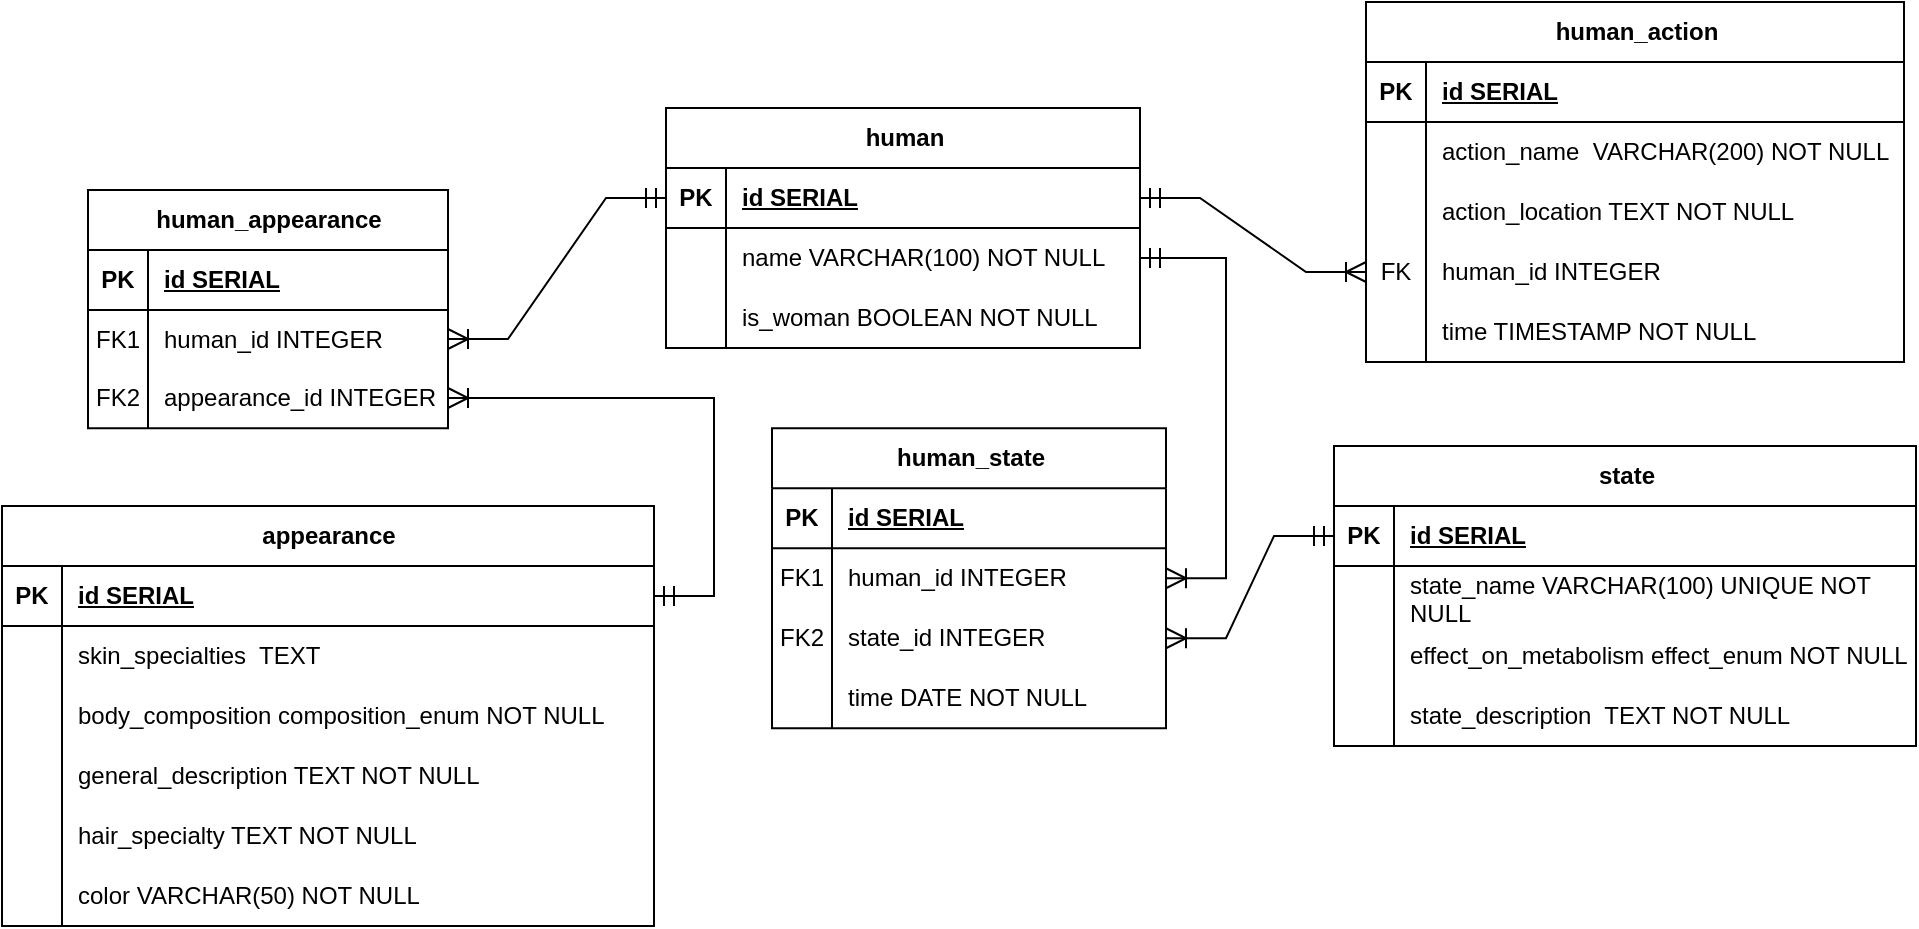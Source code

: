 <mxfile version="24.3.0" type="device" pages="2">
  <diagram name="Страница — 1" id="eixM2uR3k9IXzNf28HV8">
    <mxGraphModel dx="1871" dy="301" grid="0" gridSize="10" guides="1" tooltips="1" connect="1" arrows="1" fold="1" page="0" pageScale="1" pageWidth="827" pageHeight="1169" math="0" shadow="0">
      <root>
        <mxCell id="0" />
        <mxCell id="1" parent="0" />
        <mxCell id="yar2LCx-EGG8Gln6HPdT-14" value="human_action" style="shape=table;startSize=30;container=1;collapsible=1;childLayout=tableLayout;fixedRows=1;rowLines=0;fontStyle=1;align=center;resizeLast=1;html=1;" parent="1" vertex="1">
          <mxGeometry x="546" y="407" width="269" height="180" as="geometry" />
        </mxCell>
        <mxCell id="yar2LCx-EGG8Gln6HPdT-15" value="" style="shape=tableRow;horizontal=0;startSize=0;swimlaneHead=0;swimlaneBody=0;fillColor=none;collapsible=0;dropTarget=0;points=[[0,0.5],[1,0.5]];portConstraint=eastwest;top=0;left=0;right=0;bottom=1;" parent="yar2LCx-EGG8Gln6HPdT-14" vertex="1">
          <mxGeometry y="30" width="269" height="30" as="geometry" />
        </mxCell>
        <mxCell id="yar2LCx-EGG8Gln6HPdT-16" value="PK" style="shape=partialRectangle;connectable=0;fillColor=none;top=0;left=0;bottom=0;right=0;fontStyle=1;overflow=hidden;whiteSpace=wrap;html=1;" parent="yar2LCx-EGG8Gln6HPdT-15" vertex="1">
          <mxGeometry width="30" height="30" as="geometry">
            <mxRectangle width="30" height="30" as="alternateBounds" />
          </mxGeometry>
        </mxCell>
        <mxCell id="yar2LCx-EGG8Gln6HPdT-17" value="id SERIAL" style="shape=partialRectangle;connectable=0;fillColor=none;top=0;left=0;bottom=0;right=0;align=left;spacingLeft=6;fontStyle=5;overflow=hidden;whiteSpace=wrap;html=1;" parent="yar2LCx-EGG8Gln6HPdT-15" vertex="1">
          <mxGeometry x="30" width="239" height="30" as="geometry">
            <mxRectangle width="239" height="30" as="alternateBounds" />
          </mxGeometry>
        </mxCell>
        <mxCell id="yar2LCx-EGG8Gln6HPdT-18" value="" style="shape=tableRow;horizontal=0;startSize=0;swimlaneHead=0;swimlaneBody=0;fillColor=none;collapsible=0;dropTarget=0;points=[[0,0.5],[1,0.5]];portConstraint=eastwest;top=0;left=0;right=0;bottom=0;" parent="yar2LCx-EGG8Gln6HPdT-14" vertex="1">
          <mxGeometry y="60" width="269" height="30" as="geometry" />
        </mxCell>
        <mxCell id="yar2LCx-EGG8Gln6HPdT-19" value="" style="shape=partialRectangle;connectable=0;fillColor=none;top=0;left=0;bottom=0;right=0;editable=1;overflow=hidden;whiteSpace=wrap;html=1;" parent="yar2LCx-EGG8Gln6HPdT-18" vertex="1">
          <mxGeometry width="30" height="30" as="geometry">
            <mxRectangle width="30" height="30" as="alternateBounds" />
          </mxGeometry>
        </mxCell>
        <mxCell id="yar2LCx-EGG8Gln6HPdT-20" value="action_name&amp;nbsp; VARCHAR(200) NOT NULL" style="shape=partialRectangle;connectable=0;fillColor=none;top=0;left=0;bottom=0;right=0;align=left;spacingLeft=6;overflow=hidden;whiteSpace=wrap;html=1;" parent="yar2LCx-EGG8Gln6HPdT-18" vertex="1">
          <mxGeometry x="30" width="239" height="30" as="geometry">
            <mxRectangle width="239" height="30" as="alternateBounds" />
          </mxGeometry>
        </mxCell>
        <mxCell id="h_v57Jo1VbHZlBjQlcOB-1" style="shape=tableRow;horizontal=0;startSize=0;swimlaneHead=0;swimlaneBody=0;fillColor=none;collapsible=0;dropTarget=0;points=[[0,0.5],[1,0.5]];portConstraint=eastwest;top=0;left=0;right=0;bottom=0;" vertex="1" parent="yar2LCx-EGG8Gln6HPdT-14">
          <mxGeometry y="90" width="269" height="30" as="geometry" />
        </mxCell>
        <mxCell id="h_v57Jo1VbHZlBjQlcOB-2" style="shape=partialRectangle;connectable=0;fillColor=none;top=0;left=0;bottom=0;right=0;editable=1;overflow=hidden;whiteSpace=wrap;html=1;" vertex="1" parent="h_v57Jo1VbHZlBjQlcOB-1">
          <mxGeometry width="30" height="30" as="geometry">
            <mxRectangle width="30" height="30" as="alternateBounds" />
          </mxGeometry>
        </mxCell>
        <mxCell id="h_v57Jo1VbHZlBjQlcOB-3" value="action_location TEXT NOT NULL" style="shape=partialRectangle;connectable=0;fillColor=none;top=0;left=0;bottom=0;right=0;align=left;spacingLeft=6;overflow=hidden;whiteSpace=wrap;html=1;" vertex="1" parent="h_v57Jo1VbHZlBjQlcOB-1">
          <mxGeometry x="30" width="239" height="30" as="geometry">
            <mxRectangle width="239" height="30" as="alternateBounds" />
          </mxGeometry>
        </mxCell>
        <mxCell id="yar2LCx-EGG8Gln6HPdT-21" value="" style="shape=tableRow;horizontal=0;startSize=0;swimlaneHead=0;swimlaneBody=0;fillColor=none;collapsible=0;dropTarget=0;points=[[0,0.5],[1,0.5]];portConstraint=eastwest;top=0;left=0;right=0;bottom=0;" parent="yar2LCx-EGG8Gln6HPdT-14" vertex="1">
          <mxGeometry y="120" width="269" height="30" as="geometry" />
        </mxCell>
        <mxCell id="yar2LCx-EGG8Gln6HPdT-22" value="FK" style="shape=partialRectangle;connectable=0;fillColor=none;top=0;left=0;bottom=0;right=0;editable=1;overflow=hidden;whiteSpace=wrap;html=1;" parent="yar2LCx-EGG8Gln6HPdT-21" vertex="1">
          <mxGeometry width="30" height="30" as="geometry">
            <mxRectangle width="30" height="30" as="alternateBounds" />
          </mxGeometry>
        </mxCell>
        <mxCell id="yar2LCx-EGG8Gln6HPdT-23" value="human_id INTEGER" style="shape=partialRectangle;connectable=0;fillColor=none;top=0;left=0;bottom=0;right=0;align=left;spacingLeft=6;overflow=hidden;whiteSpace=wrap;html=1;" parent="yar2LCx-EGG8Gln6HPdT-21" vertex="1">
          <mxGeometry x="30" width="239" height="30" as="geometry">
            <mxRectangle width="239" height="30" as="alternateBounds" />
          </mxGeometry>
        </mxCell>
        <mxCell id="yar2LCx-EGG8Gln6HPdT-118" style="shape=tableRow;horizontal=0;startSize=0;swimlaneHead=0;swimlaneBody=0;fillColor=none;collapsible=0;dropTarget=0;points=[[0,0.5],[1,0.5]];portConstraint=eastwest;top=0;left=0;right=0;bottom=0;" parent="yar2LCx-EGG8Gln6HPdT-14" vertex="1">
          <mxGeometry y="150" width="269" height="30" as="geometry" />
        </mxCell>
        <mxCell id="yar2LCx-EGG8Gln6HPdT-119" style="shape=partialRectangle;connectable=0;fillColor=none;top=0;left=0;bottom=0;right=0;editable=1;overflow=hidden;whiteSpace=wrap;html=1;" parent="yar2LCx-EGG8Gln6HPdT-118" vertex="1">
          <mxGeometry width="30" height="30" as="geometry">
            <mxRectangle width="30" height="30" as="alternateBounds" />
          </mxGeometry>
        </mxCell>
        <mxCell id="yar2LCx-EGG8Gln6HPdT-120" value="time TIMESTAMP NOT NULL" style="shape=partialRectangle;connectable=0;fillColor=none;top=0;left=0;bottom=0;right=0;align=left;spacingLeft=6;overflow=hidden;whiteSpace=wrap;html=1;" parent="yar2LCx-EGG8Gln6HPdT-118" vertex="1">
          <mxGeometry x="30" width="239" height="30" as="geometry">
            <mxRectangle width="239" height="30" as="alternateBounds" />
          </mxGeometry>
        </mxCell>
        <mxCell id="yar2LCx-EGG8Gln6HPdT-27" value="human" style="shape=table;startSize=30;container=1;collapsible=1;childLayout=tableLayout;fixedRows=1;rowLines=0;fontStyle=1;align=center;resizeLast=1;html=1;" parent="1" vertex="1">
          <mxGeometry x="196" y="460" width="237" height="120" as="geometry" />
        </mxCell>
        <mxCell id="yar2LCx-EGG8Gln6HPdT-28" value="" style="shape=tableRow;horizontal=0;startSize=0;swimlaneHead=0;swimlaneBody=0;fillColor=none;collapsible=0;dropTarget=0;points=[[0,0.5],[1,0.5]];portConstraint=eastwest;top=0;left=0;right=0;bottom=1;" parent="yar2LCx-EGG8Gln6HPdT-27" vertex="1">
          <mxGeometry y="30" width="237" height="30" as="geometry" />
        </mxCell>
        <mxCell id="yar2LCx-EGG8Gln6HPdT-29" value="PK" style="shape=partialRectangle;connectable=0;fillColor=none;top=0;left=0;bottom=0;right=0;fontStyle=1;overflow=hidden;whiteSpace=wrap;html=1;" parent="yar2LCx-EGG8Gln6HPdT-28" vertex="1">
          <mxGeometry width="30" height="30" as="geometry">
            <mxRectangle width="30" height="30" as="alternateBounds" />
          </mxGeometry>
        </mxCell>
        <mxCell id="yar2LCx-EGG8Gln6HPdT-30" value="id SERIAL" style="shape=partialRectangle;connectable=0;fillColor=none;top=0;left=0;bottom=0;right=0;align=left;spacingLeft=6;fontStyle=5;overflow=hidden;whiteSpace=wrap;html=1;" parent="yar2LCx-EGG8Gln6HPdT-28" vertex="1">
          <mxGeometry x="30" width="207" height="30" as="geometry">
            <mxRectangle width="207" height="30" as="alternateBounds" />
          </mxGeometry>
        </mxCell>
        <mxCell id="yar2LCx-EGG8Gln6HPdT-31" value="" style="shape=tableRow;horizontal=0;startSize=0;swimlaneHead=0;swimlaneBody=0;fillColor=none;collapsible=0;dropTarget=0;points=[[0,0.5],[1,0.5]];portConstraint=eastwest;top=0;left=0;right=0;bottom=0;" parent="yar2LCx-EGG8Gln6HPdT-27" vertex="1">
          <mxGeometry y="60" width="237" height="30" as="geometry" />
        </mxCell>
        <mxCell id="yar2LCx-EGG8Gln6HPdT-32" value="" style="shape=partialRectangle;connectable=0;fillColor=none;top=0;left=0;bottom=0;right=0;editable=1;overflow=hidden;whiteSpace=wrap;html=1;" parent="yar2LCx-EGG8Gln6HPdT-31" vertex="1">
          <mxGeometry width="30" height="30" as="geometry">
            <mxRectangle width="30" height="30" as="alternateBounds" />
          </mxGeometry>
        </mxCell>
        <mxCell id="yar2LCx-EGG8Gln6HPdT-33" value="name VARCHAR(100) NOT NULL" style="shape=partialRectangle;connectable=0;fillColor=none;top=0;left=0;bottom=0;right=0;align=left;spacingLeft=6;overflow=hidden;whiteSpace=wrap;html=1;" parent="yar2LCx-EGG8Gln6HPdT-31" vertex="1">
          <mxGeometry x="30" width="207" height="30" as="geometry">
            <mxRectangle width="207" height="30" as="alternateBounds" />
          </mxGeometry>
        </mxCell>
        <mxCell id="yar2LCx-EGG8Gln6HPdT-34" value="" style="shape=tableRow;horizontal=0;startSize=0;swimlaneHead=0;swimlaneBody=0;fillColor=none;collapsible=0;dropTarget=0;points=[[0,0.5],[1,0.5]];portConstraint=eastwest;top=0;left=0;right=0;bottom=0;" parent="yar2LCx-EGG8Gln6HPdT-27" vertex="1">
          <mxGeometry y="90" width="237" height="30" as="geometry" />
        </mxCell>
        <mxCell id="yar2LCx-EGG8Gln6HPdT-35" value="" style="shape=partialRectangle;connectable=0;fillColor=none;top=0;left=0;bottom=0;right=0;editable=1;overflow=hidden;whiteSpace=wrap;html=1;" parent="yar2LCx-EGG8Gln6HPdT-34" vertex="1">
          <mxGeometry width="30" height="30" as="geometry">
            <mxRectangle width="30" height="30" as="alternateBounds" />
          </mxGeometry>
        </mxCell>
        <mxCell id="yar2LCx-EGG8Gln6HPdT-36" value="is_woman BOOLEAN NOT NULL" style="shape=partialRectangle;connectable=0;fillColor=none;top=0;left=0;bottom=0;right=0;align=left;spacingLeft=6;overflow=hidden;whiteSpace=wrap;html=1;" parent="yar2LCx-EGG8Gln6HPdT-34" vertex="1">
          <mxGeometry x="30" width="207" height="30" as="geometry">
            <mxRectangle width="207" height="30" as="alternateBounds" />
          </mxGeometry>
        </mxCell>
        <mxCell id="yar2LCx-EGG8Gln6HPdT-40" value="human_appearance" style="shape=table;startSize=30;container=1;collapsible=1;childLayout=tableLayout;fixedRows=1;rowLines=0;fontStyle=1;align=center;resizeLast=1;html=1;" parent="1" vertex="1">
          <mxGeometry x="-93" y="501" width="180" height="119.124" as="geometry" />
        </mxCell>
        <mxCell id="yar2LCx-EGG8Gln6HPdT-41" value="" style="shape=tableRow;horizontal=0;startSize=0;swimlaneHead=0;swimlaneBody=0;fillColor=none;collapsible=0;dropTarget=0;points=[[0,0.5],[1,0.5]];portConstraint=eastwest;top=0;left=0;right=0;bottom=1;" parent="yar2LCx-EGG8Gln6HPdT-40" vertex="1">
          <mxGeometry y="30" width="180" height="30" as="geometry" />
        </mxCell>
        <mxCell id="yar2LCx-EGG8Gln6HPdT-42" value="PK" style="shape=partialRectangle;connectable=0;fillColor=none;top=0;left=0;bottom=0;right=0;fontStyle=1;overflow=hidden;whiteSpace=wrap;html=1;" parent="yar2LCx-EGG8Gln6HPdT-41" vertex="1">
          <mxGeometry width="30" height="30" as="geometry">
            <mxRectangle width="30" height="30" as="alternateBounds" />
          </mxGeometry>
        </mxCell>
        <mxCell id="yar2LCx-EGG8Gln6HPdT-43" value="id SERIAL" style="shape=partialRectangle;connectable=0;fillColor=none;top=0;left=0;bottom=0;right=0;align=left;spacingLeft=6;fontStyle=5;overflow=hidden;whiteSpace=wrap;html=1;" parent="yar2LCx-EGG8Gln6HPdT-41" vertex="1">
          <mxGeometry x="30" width="150" height="30" as="geometry">
            <mxRectangle width="150" height="30" as="alternateBounds" />
          </mxGeometry>
        </mxCell>
        <mxCell id="yar2LCx-EGG8Gln6HPdT-44" value="" style="shape=tableRow;horizontal=0;startSize=0;swimlaneHead=0;swimlaneBody=0;fillColor=none;collapsible=0;dropTarget=0;points=[[0,0.5],[1,0.5]];portConstraint=eastwest;top=0;left=0;right=0;bottom=0;" parent="yar2LCx-EGG8Gln6HPdT-40" vertex="1">
          <mxGeometry y="60" width="180" height="29" as="geometry" />
        </mxCell>
        <mxCell id="yar2LCx-EGG8Gln6HPdT-45" value="FK1" style="shape=partialRectangle;connectable=0;fillColor=none;top=0;left=0;bottom=0;right=0;editable=1;overflow=hidden;whiteSpace=wrap;html=1;" parent="yar2LCx-EGG8Gln6HPdT-44" vertex="1">
          <mxGeometry width="30" height="29" as="geometry">
            <mxRectangle width="30" height="29" as="alternateBounds" />
          </mxGeometry>
        </mxCell>
        <mxCell id="yar2LCx-EGG8Gln6HPdT-46" value="human_id INTEGER" style="shape=partialRectangle;connectable=0;fillColor=none;top=0;left=0;bottom=0;right=0;align=left;spacingLeft=6;overflow=hidden;whiteSpace=wrap;html=1;" parent="yar2LCx-EGG8Gln6HPdT-44" vertex="1">
          <mxGeometry x="30" width="150" height="29" as="geometry">
            <mxRectangle width="150" height="29" as="alternateBounds" />
          </mxGeometry>
        </mxCell>
        <mxCell id="yar2LCx-EGG8Gln6HPdT-47" value="" style="shape=tableRow;horizontal=0;startSize=0;swimlaneHead=0;swimlaneBody=0;fillColor=none;collapsible=0;dropTarget=0;points=[[0,0.5],[1,0.5]];portConstraint=eastwest;top=0;left=0;right=0;bottom=0;" parent="yar2LCx-EGG8Gln6HPdT-40" vertex="1">
          <mxGeometry y="89" width="180" height="30" as="geometry" />
        </mxCell>
        <mxCell id="yar2LCx-EGG8Gln6HPdT-48" value="FK2" style="shape=partialRectangle;connectable=0;fillColor=none;top=0;left=0;bottom=0;right=0;editable=1;overflow=hidden;whiteSpace=wrap;html=1;" parent="yar2LCx-EGG8Gln6HPdT-47" vertex="1">
          <mxGeometry width="30" height="30" as="geometry">
            <mxRectangle width="30" height="30" as="alternateBounds" />
          </mxGeometry>
        </mxCell>
        <mxCell id="yar2LCx-EGG8Gln6HPdT-49" value="appearance_id INTEGER" style="shape=partialRectangle;connectable=0;fillColor=none;top=0;left=0;bottom=0;right=0;align=left;spacingLeft=6;overflow=hidden;whiteSpace=wrap;html=1;" parent="yar2LCx-EGG8Gln6HPdT-47" vertex="1">
          <mxGeometry x="30" width="150" height="30" as="geometry">
            <mxRectangle width="150" height="30" as="alternateBounds" />
          </mxGeometry>
        </mxCell>
        <mxCell id="yar2LCx-EGG8Gln6HPdT-53" value="appearance" style="shape=table;startSize=30;container=1;collapsible=1;childLayout=tableLayout;fixedRows=1;rowLines=0;fontStyle=1;align=center;resizeLast=1;html=1;" parent="1" vertex="1">
          <mxGeometry x="-136" y="659" width="326" height="210" as="geometry" />
        </mxCell>
        <mxCell id="yar2LCx-EGG8Gln6HPdT-54" value="" style="shape=tableRow;horizontal=0;startSize=0;swimlaneHead=0;swimlaneBody=0;fillColor=none;collapsible=0;dropTarget=0;points=[[0,0.5],[1,0.5]];portConstraint=eastwest;top=0;left=0;right=0;bottom=1;" parent="yar2LCx-EGG8Gln6HPdT-53" vertex="1">
          <mxGeometry y="30" width="326" height="30" as="geometry" />
        </mxCell>
        <mxCell id="yar2LCx-EGG8Gln6HPdT-55" value="PK" style="shape=partialRectangle;connectable=0;fillColor=none;top=0;left=0;bottom=0;right=0;fontStyle=1;overflow=hidden;whiteSpace=wrap;html=1;" parent="yar2LCx-EGG8Gln6HPdT-54" vertex="1">
          <mxGeometry width="30" height="30" as="geometry">
            <mxRectangle width="30" height="30" as="alternateBounds" />
          </mxGeometry>
        </mxCell>
        <mxCell id="yar2LCx-EGG8Gln6HPdT-56" value="id SERIAL" style="shape=partialRectangle;connectable=0;fillColor=none;top=0;left=0;bottom=0;right=0;align=left;spacingLeft=6;fontStyle=5;overflow=hidden;whiteSpace=wrap;html=1;" parent="yar2LCx-EGG8Gln6HPdT-54" vertex="1">
          <mxGeometry x="30" width="296" height="30" as="geometry">
            <mxRectangle width="296" height="30" as="alternateBounds" />
          </mxGeometry>
        </mxCell>
        <mxCell id="yar2LCx-EGG8Gln6HPdT-60" value="" style="shape=tableRow;horizontal=0;startSize=0;swimlaneHead=0;swimlaneBody=0;fillColor=none;collapsible=0;dropTarget=0;points=[[0,0.5],[1,0.5]];portConstraint=eastwest;top=0;left=0;right=0;bottom=0;" parent="yar2LCx-EGG8Gln6HPdT-53" vertex="1">
          <mxGeometry y="60" width="326" height="30" as="geometry" />
        </mxCell>
        <mxCell id="yar2LCx-EGG8Gln6HPdT-61" value="" style="shape=partialRectangle;connectable=0;fillColor=none;top=0;left=0;bottom=0;right=0;editable=1;overflow=hidden;whiteSpace=wrap;html=1;" parent="yar2LCx-EGG8Gln6HPdT-60" vertex="1">
          <mxGeometry width="30" height="30" as="geometry">
            <mxRectangle width="30" height="30" as="alternateBounds" />
          </mxGeometry>
        </mxCell>
        <mxCell id="yar2LCx-EGG8Gln6HPdT-62" value="skin_specialties&amp;nbsp; TEXT" style="shape=partialRectangle;connectable=0;fillColor=none;top=0;left=0;bottom=0;right=0;align=left;spacingLeft=6;overflow=hidden;whiteSpace=wrap;html=1;" parent="yar2LCx-EGG8Gln6HPdT-60" vertex="1">
          <mxGeometry x="30" width="296" height="30" as="geometry">
            <mxRectangle width="296" height="30" as="alternateBounds" />
          </mxGeometry>
        </mxCell>
        <mxCell id="yar2LCx-EGG8Gln6HPdT-63" value="" style="shape=tableRow;horizontal=0;startSize=0;swimlaneHead=0;swimlaneBody=0;fillColor=none;collapsible=0;dropTarget=0;points=[[0,0.5],[1,0.5]];portConstraint=eastwest;top=0;left=0;right=0;bottom=0;" parent="yar2LCx-EGG8Gln6HPdT-53" vertex="1">
          <mxGeometry y="90" width="326" height="30" as="geometry" />
        </mxCell>
        <mxCell id="yar2LCx-EGG8Gln6HPdT-64" value="" style="shape=partialRectangle;connectable=0;fillColor=none;top=0;left=0;bottom=0;right=0;editable=1;overflow=hidden;whiteSpace=wrap;html=1;" parent="yar2LCx-EGG8Gln6HPdT-63" vertex="1">
          <mxGeometry width="30" height="30" as="geometry">
            <mxRectangle width="30" height="30" as="alternateBounds" />
          </mxGeometry>
        </mxCell>
        <mxCell id="yar2LCx-EGG8Gln6HPdT-65" value="body_composition composition_enum NOT NULL" style="shape=partialRectangle;connectable=0;fillColor=none;top=0;left=0;bottom=0;right=0;align=left;spacingLeft=6;overflow=hidden;whiteSpace=wrap;html=1;" parent="yar2LCx-EGG8Gln6HPdT-63" vertex="1">
          <mxGeometry x="30" width="296" height="30" as="geometry">
            <mxRectangle width="296" height="30" as="alternateBounds" />
          </mxGeometry>
        </mxCell>
        <mxCell id="yar2LCx-EGG8Gln6HPdT-115" style="shape=tableRow;horizontal=0;startSize=0;swimlaneHead=0;swimlaneBody=0;fillColor=none;collapsible=0;dropTarget=0;points=[[0,0.5],[1,0.5]];portConstraint=eastwest;top=0;left=0;right=0;bottom=0;" parent="yar2LCx-EGG8Gln6HPdT-53" vertex="1">
          <mxGeometry y="120" width="326" height="30" as="geometry" />
        </mxCell>
        <mxCell id="yar2LCx-EGG8Gln6HPdT-116" style="shape=partialRectangle;connectable=0;fillColor=none;top=0;left=0;bottom=0;right=0;editable=1;overflow=hidden;whiteSpace=wrap;html=1;" parent="yar2LCx-EGG8Gln6HPdT-115" vertex="1">
          <mxGeometry width="30" height="30" as="geometry">
            <mxRectangle width="30" height="30" as="alternateBounds" />
          </mxGeometry>
        </mxCell>
        <mxCell id="yar2LCx-EGG8Gln6HPdT-117" value="general_description TEXT NOT NULL" style="shape=partialRectangle;connectable=0;fillColor=none;top=0;left=0;bottom=0;right=0;align=left;spacingLeft=6;overflow=hidden;whiteSpace=wrap;html=1;" parent="yar2LCx-EGG8Gln6HPdT-115" vertex="1">
          <mxGeometry x="30" width="296" height="30" as="geometry">
            <mxRectangle width="296" height="30" as="alternateBounds" />
          </mxGeometry>
        </mxCell>
        <mxCell id="75h8o43GiTf3PIeF-2Zp-1" style="shape=tableRow;horizontal=0;startSize=0;swimlaneHead=0;swimlaneBody=0;fillColor=none;collapsible=0;dropTarget=0;points=[[0,0.5],[1,0.5]];portConstraint=eastwest;top=0;left=0;right=0;bottom=0;" parent="yar2LCx-EGG8Gln6HPdT-53" vertex="1">
          <mxGeometry y="150" width="326" height="30" as="geometry" />
        </mxCell>
        <mxCell id="75h8o43GiTf3PIeF-2Zp-2" style="shape=partialRectangle;connectable=0;fillColor=none;top=0;left=0;bottom=0;right=0;editable=1;overflow=hidden;whiteSpace=wrap;html=1;" parent="75h8o43GiTf3PIeF-2Zp-1" vertex="1">
          <mxGeometry width="30" height="30" as="geometry">
            <mxRectangle width="30" height="30" as="alternateBounds" />
          </mxGeometry>
        </mxCell>
        <mxCell id="75h8o43GiTf3PIeF-2Zp-3" value="hair_specialty TEXT NOT NULL" style="shape=partialRectangle;connectable=0;fillColor=none;top=0;left=0;bottom=0;right=0;align=left;spacingLeft=6;overflow=hidden;whiteSpace=wrap;html=1;" parent="75h8o43GiTf3PIeF-2Zp-1" vertex="1">
          <mxGeometry x="30" width="296" height="30" as="geometry">
            <mxRectangle width="296" height="30" as="alternateBounds" />
          </mxGeometry>
        </mxCell>
        <mxCell id="75h8o43GiTf3PIeF-2Zp-4" style="shape=tableRow;horizontal=0;startSize=0;swimlaneHead=0;swimlaneBody=0;fillColor=none;collapsible=0;dropTarget=0;points=[[0,0.5],[1,0.5]];portConstraint=eastwest;top=0;left=0;right=0;bottom=0;" parent="yar2LCx-EGG8Gln6HPdT-53" vertex="1">
          <mxGeometry y="180" width="326" height="30" as="geometry" />
        </mxCell>
        <mxCell id="75h8o43GiTf3PIeF-2Zp-5" style="shape=partialRectangle;connectable=0;fillColor=none;top=0;left=0;bottom=0;right=0;editable=1;overflow=hidden;whiteSpace=wrap;html=1;" parent="75h8o43GiTf3PIeF-2Zp-4" vertex="1">
          <mxGeometry width="30" height="30" as="geometry">
            <mxRectangle width="30" height="30" as="alternateBounds" />
          </mxGeometry>
        </mxCell>
        <mxCell id="75h8o43GiTf3PIeF-2Zp-6" value="color VARCHAR(50) NOT NULL" style="shape=partialRectangle;connectable=0;fillColor=none;top=0;left=0;bottom=0;right=0;align=left;spacingLeft=6;overflow=hidden;whiteSpace=wrap;html=1;" parent="75h8o43GiTf3PIeF-2Zp-4" vertex="1">
          <mxGeometry x="30" width="296" height="30" as="geometry">
            <mxRectangle width="296" height="30" as="alternateBounds" />
          </mxGeometry>
        </mxCell>
        <mxCell id="yar2LCx-EGG8Gln6HPdT-79" value="state" style="shape=table;startSize=30;container=1;collapsible=1;childLayout=tableLayout;fixedRows=1;rowLines=0;fontStyle=1;align=center;resizeLast=1;html=1;" parent="1" vertex="1">
          <mxGeometry x="530" y="629" width="291" height="150" as="geometry" />
        </mxCell>
        <mxCell id="yar2LCx-EGG8Gln6HPdT-80" value="" style="shape=tableRow;horizontal=0;startSize=0;swimlaneHead=0;swimlaneBody=0;fillColor=none;collapsible=0;dropTarget=0;points=[[0,0.5],[1,0.5]];portConstraint=eastwest;top=0;left=0;right=0;bottom=1;" parent="yar2LCx-EGG8Gln6HPdT-79" vertex="1">
          <mxGeometry y="30" width="291" height="30" as="geometry" />
        </mxCell>
        <mxCell id="yar2LCx-EGG8Gln6HPdT-81" value="PK" style="shape=partialRectangle;connectable=0;fillColor=none;top=0;left=0;bottom=0;right=0;fontStyle=1;overflow=hidden;whiteSpace=wrap;html=1;" parent="yar2LCx-EGG8Gln6HPdT-80" vertex="1">
          <mxGeometry width="30" height="30" as="geometry">
            <mxRectangle width="30" height="30" as="alternateBounds" />
          </mxGeometry>
        </mxCell>
        <mxCell id="yar2LCx-EGG8Gln6HPdT-82" value="id SERIAL" style="shape=partialRectangle;connectable=0;fillColor=none;top=0;left=0;bottom=0;right=0;align=left;spacingLeft=6;fontStyle=5;overflow=hidden;whiteSpace=wrap;html=1;" parent="yar2LCx-EGG8Gln6HPdT-80" vertex="1">
          <mxGeometry x="30" width="261" height="30" as="geometry">
            <mxRectangle width="261" height="30" as="alternateBounds" />
          </mxGeometry>
        </mxCell>
        <mxCell id="yar2LCx-EGG8Gln6HPdT-83" value="" style="shape=tableRow;horizontal=0;startSize=0;swimlaneHead=0;swimlaneBody=0;fillColor=none;collapsible=0;dropTarget=0;points=[[0,0.5],[1,0.5]];portConstraint=eastwest;top=0;left=0;right=0;bottom=0;" parent="yar2LCx-EGG8Gln6HPdT-79" vertex="1">
          <mxGeometry y="60" width="291" height="30" as="geometry" />
        </mxCell>
        <mxCell id="yar2LCx-EGG8Gln6HPdT-84" value="" style="shape=partialRectangle;connectable=0;fillColor=none;top=0;left=0;bottom=0;right=0;editable=1;overflow=hidden;whiteSpace=wrap;html=1;" parent="yar2LCx-EGG8Gln6HPdT-83" vertex="1">
          <mxGeometry width="30" height="30" as="geometry">
            <mxRectangle width="30" height="30" as="alternateBounds" />
          </mxGeometry>
        </mxCell>
        <mxCell id="yar2LCx-EGG8Gln6HPdT-85" value="state_name VARCHAR(100) UNIQUE NOT NULL" style="shape=partialRectangle;connectable=0;fillColor=none;top=0;left=0;bottom=0;right=0;align=left;spacingLeft=6;overflow=hidden;whiteSpace=wrap;html=1;" parent="yar2LCx-EGG8Gln6HPdT-83" vertex="1">
          <mxGeometry x="30" width="261" height="30" as="geometry">
            <mxRectangle width="261" height="30" as="alternateBounds" />
          </mxGeometry>
        </mxCell>
        <mxCell id="yar2LCx-EGG8Gln6HPdT-86" value="" style="shape=tableRow;horizontal=0;startSize=0;swimlaneHead=0;swimlaneBody=0;fillColor=none;collapsible=0;dropTarget=0;points=[[0,0.5],[1,0.5]];portConstraint=eastwest;top=0;left=0;right=0;bottom=0;" parent="yar2LCx-EGG8Gln6HPdT-79" vertex="1">
          <mxGeometry y="90" width="291" height="30" as="geometry" />
        </mxCell>
        <mxCell id="yar2LCx-EGG8Gln6HPdT-87" value="" style="shape=partialRectangle;connectable=0;fillColor=none;top=0;left=0;bottom=0;right=0;editable=1;overflow=hidden;whiteSpace=wrap;html=1;" parent="yar2LCx-EGG8Gln6HPdT-86" vertex="1">
          <mxGeometry width="30" height="30" as="geometry">
            <mxRectangle width="30" height="30" as="alternateBounds" />
          </mxGeometry>
        </mxCell>
        <mxCell id="yar2LCx-EGG8Gln6HPdT-88" value="effect_on_metabolism effect_enum NOT NULL" style="shape=partialRectangle;connectable=0;fillColor=none;top=0;left=0;bottom=0;right=0;align=left;spacingLeft=6;overflow=hidden;whiteSpace=wrap;html=1;" parent="yar2LCx-EGG8Gln6HPdT-86" vertex="1">
          <mxGeometry x="30" width="261" height="30" as="geometry">
            <mxRectangle width="261" height="30" as="alternateBounds" />
          </mxGeometry>
        </mxCell>
        <mxCell id="yar2LCx-EGG8Gln6HPdT-112" style="shape=tableRow;horizontal=0;startSize=0;swimlaneHead=0;swimlaneBody=0;fillColor=none;collapsible=0;dropTarget=0;points=[[0,0.5],[1,0.5]];portConstraint=eastwest;top=0;left=0;right=0;bottom=0;" parent="yar2LCx-EGG8Gln6HPdT-79" vertex="1">
          <mxGeometry y="120" width="291" height="30" as="geometry" />
        </mxCell>
        <mxCell id="yar2LCx-EGG8Gln6HPdT-113" style="shape=partialRectangle;connectable=0;fillColor=none;top=0;left=0;bottom=0;right=0;editable=1;overflow=hidden;whiteSpace=wrap;html=1;" parent="yar2LCx-EGG8Gln6HPdT-112" vertex="1">
          <mxGeometry width="30" height="30" as="geometry">
            <mxRectangle width="30" height="30" as="alternateBounds" />
          </mxGeometry>
        </mxCell>
        <mxCell id="yar2LCx-EGG8Gln6HPdT-114" value="state_description&amp;nbsp; TEXT NOT NULL" style="shape=partialRectangle;connectable=0;fillColor=none;top=0;left=0;bottom=0;right=0;align=left;spacingLeft=6;overflow=hidden;whiteSpace=wrap;html=1;" parent="yar2LCx-EGG8Gln6HPdT-112" vertex="1">
          <mxGeometry x="30" width="261" height="30" as="geometry">
            <mxRectangle width="261" height="30" as="alternateBounds" />
          </mxGeometry>
        </mxCell>
        <mxCell id="yar2LCx-EGG8Gln6HPdT-92" value="human_state" style="shape=table;startSize=30;container=1;collapsible=1;childLayout=tableLayout;fixedRows=1;rowLines=0;fontStyle=1;align=center;resizeLast=1;html=1;" parent="1" vertex="1">
          <mxGeometry x="249" y="620.12" width="197" height="150" as="geometry" />
        </mxCell>
        <mxCell id="yar2LCx-EGG8Gln6HPdT-93" value="" style="shape=tableRow;horizontal=0;startSize=0;swimlaneHead=0;swimlaneBody=0;fillColor=none;collapsible=0;dropTarget=0;points=[[0,0.5],[1,0.5]];portConstraint=eastwest;top=0;left=0;right=0;bottom=1;" parent="yar2LCx-EGG8Gln6HPdT-92" vertex="1">
          <mxGeometry y="30" width="197" height="30" as="geometry" />
        </mxCell>
        <mxCell id="yar2LCx-EGG8Gln6HPdT-94" value="PK" style="shape=partialRectangle;connectable=0;fillColor=none;top=0;left=0;bottom=0;right=0;fontStyle=1;overflow=hidden;whiteSpace=wrap;html=1;" parent="yar2LCx-EGG8Gln6HPdT-93" vertex="1">
          <mxGeometry width="30" height="30" as="geometry">
            <mxRectangle width="30" height="30" as="alternateBounds" />
          </mxGeometry>
        </mxCell>
        <mxCell id="yar2LCx-EGG8Gln6HPdT-95" value="id SERIAL" style="shape=partialRectangle;connectable=0;fillColor=none;top=0;left=0;bottom=0;right=0;align=left;spacingLeft=6;fontStyle=5;overflow=hidden;whiteSpace=wrap;html=1;" parent="yar2LCx-EGG8Gln6HPdT-93" vertex="1">
          <mxGeometry x="30" width="167" height="30" as="geometry">
            <mxRectangle width="167" height="30" as="alternateBounds" />
          </mxGeometry>
        </mxCell>
        <mxCell id="yar2LCx-EGG8Gln6HPdT-96" value="" style="shape=tableRow;horizontal=0;startSize=0;swimlaneHead=0;swimlaneBody=0;fillColor=none;collapsible=0;dropTarget=0;points=[[0,0.5],[1,0.5]];portConstraint=eastwest;top=0;left=0;right=0;bottom=0;" parent="yar2LCx-EGG8Gln6HPdT-92" vertex="1">
          <mxGeometry y="60" width="197" height="30" as="geometry" />
        </mxCell>
        <mxCell id="yar2LCx-EGG8Gln6HPdT-97" value="FK1" style="shape=partialRectangle;connectable=0;fillColor=none;top=0;left=0;bottom=0;right=0;editable=1;overflow=hidden;whiteSpace=wrap;html=1;" parent="yar2LCx-EGG8Gln6HPdT-96" vertex="1">
          <mxGeometry width="30" height="30" as="geometry">
            <mxRectangle width="30" height="30" as="alternateBounds" />
          </mxGeometry>
        </mxCell>
        <mxCell id="yar2LCx-EGG8Gln6HPdT-98" value="human_id INTEGER" style="shape=partialRectangle;connectable=0;fillColor=none;top=0;left=0;bottom=0;right=0;align=left;spacingLeft=6;overflow=hidden;whiteSpace=wrap;html=1;" parent="yar2LCx-EGG8Gln6HPdT-96" vertex="1">
          <mxGeometry x="30" width="167" height="30" as="geometry">
            <mxRectangle width="167" height="30" as="alternateBounds" />
          </mxGeometry>
        </mxCell>
        <mxCell id="yar2LCx-EGG8Gln6HPdT-99" value="" style="shape=tableRow;horizontal=0;startSize=0;swimlaneHead=0;swimlaneBody=0;fillColor=none;collapsible=0;dropTarget=0;points=[[0,0.5],[1,0.5]];portConstraint=eastwest;top=0;left=0;right=0;bottom=0;" parent="yar2LCx-EGG8Gln6HPdT-92" vertex="1">
          <mxGeometry y="90" width="197" height="30" as="geometry" />
        </mxCell>
        <mxCell id="yar2LCx-EGG8Gln6HPdT-100" value="FK2" style="shape=partialRectangle;connectable=0;fillColor=none;top=0;left=0;bottom=0;right=0;editable=1;overflow=hidden;whiteSpace=wrap;html=1;" parent="yar2LCx-EGG8Gln6HPdT-99" vertex="1">
          <mxGeometry width="30" height="30" as="geometry">
            <mxRectangle width="30" height="30" as="alternateBounds" />
          </mxGeometry>
        </mxCell>
        <mxCell id="yar2LCx-EGG8Gln6HPdT-101" value="state_id INTEGER" style="shape=partialRectangle;connectable=0;fillColor=none;top=0;left=0;bottom=0;right=0;align=left;spacingLeft=6;overflow=hidden;whiteSpace=wrap;html=1;" parent="yar2LCx-EGG8Gln6HPdT-99" vertex="1">
          <mxGeometry x="30" width="167" height="30" as="geometry">
            <mxRectangle width="167" height="30" as="alternateBounds" />
          </mxGeometry>
        </mxCell>
        <mxCell id="yar2LCx-EGG8Gln6HPdT-102" value="" style="shape=tableRow;horizontal=0;startSize=0;swimlaneHead=0;swimlaneBody=0;fillColor=none;collapsible=0;dropTarget=0;points=[[0,0.5],[1,0.5]];portConstraint=eastwest;top=0;left=0;right=0;bottom=0;" parent="yar2LCx-EGG8Gln6HPdT-92" vertex="1">
          <mxGeometry y="120" width="197" height="30" as="geometry" />
        </mxCell>
        <mxCell id="yar2LCx-EGG8Gln6HPdT-103" value="" style="shape=partialRectangle;connectable=0;fillColor=none;top=0;left=0;bottom=0;right=0;editable=1;overflow=hidden;whiteSpace=wrap;html=1;" parent="yar2LCx-EGG8Gln6HPdT-102" vertex="1">
          <mxGeometry width="30" height="30" as="geometry">
            <mxRectangle width="30" height="30" as="alternateBounds" />
          </mxGeometry>
        </mxCell>
        <mxCell id="yar2LCx-EGG8Gln6HPdT-104" value="time DATE NOT NULL" style="shape=partialRectangle;connectable=0;fillColor=none;top=0;left=0;bottom=0;right=0;align=left;spacingLeft=6;overflow=hidden;whiteSpace=wrap;html=1;" parent="yar2LCx-EGG8Gln6HPdT-102" vertex="1">
          <mxGeometry x="30" width="167" height="30" as="geometry">
            <mxRectangle width="167" height="30" as="alternateBounds" />
          </mxGeometry>
        </mxCell>
        <mxCell id="yar2LCx-EGG8Gln6HPdT-106" value="" style="edgeStyle=entityRelationEdgeStyle;fontSize=12;html=1;endArrow=ERoneToMany;startArrow=ERmandOne;rounded=0;startSize=8;endSize=8;" parent="1" source="yar2LCx-EGG8Gln6HPdT-28" target="yar2LCx-EGG8Gln6HPdT-21" edge="1">
          <mxGeometry width="100" height="100" relative="1" as="geometry">
            <mxPoint x="477" y="453" as="sourcePoint" />
            <mxPoint x="576" y="467" as="targetPoint" />
          </mxGeometry>
        </mxCell>
        <mxCell id="yar2LCx-EGG8Gln6HPdT-107" value="" style="edgeStyle=entityRelationEdgeStyle;fontSize=12;html=1;endArrow=ERoneToMany;startArrow=ERmandOne;rounded=0;startSize=8;endSize=8;" parent="1" source="yar2LCx-EGG8Gln6HPdT-80" target="yar2LCx-EGG8Gln6HPdT-99" edge="1">
          <mxGeometry width="100" height="100" relative="1" as="geometry">
            <mxPoint x="633" y="918" as="sourcePoint" />
            <mxPoint x="739.0" y="490" as="targetPoint" />
          </mxGeometry>
        </mxCell>
        <mxCell id="yar2LCx-EGG8Gln6HPdT-108" value="" style="edgeStyle=entityRelationEdgeStyle;fontSize=12;html=1;endArrow=ERoneToMany;startArrow=ERmandOne;rounded=0;startSize=8;endSize=8;" parent="1" source="yar2LCx-EGG8Gln6HPdT-31" target="yar2LCx-EGG8Gln6HPdT-96" edge="1">
          <mxGeometry width="100" height="100" relative="1" as="geometry">
            <mxPoint x="704" y="701" as="sourcePoint" />
            <mxPoint x="679" y="496" as="targetPoint" />
          </mxGeometry>
        </mxCell>
        <mxCell id="yar2LCx-EGG8Gln6HPdT-110" value="" style="edgeStyle=entityRelationEdgeStyle;fontSize=12;html=1;endArrow=ERoneToMany;startArrow=ERmandOne;rounded=0;startSize=8;endSize=8;" parent="1" source="yar2LCx-EGG8Gln6HPdT-28" target="yar2LCx-EGG8Gln6HPdT-44" edge="1">
          <mxGeometry width="100" height="100" relative="1" as="geometry">
            <mxPoint x="-144" y="1014" as="sourcePoint" />
            <mxPoint x="99" y="463" as="targetPoint" />
          </mxGeometry>
        </mxCell>
        <mxCell id="yar2LCx-EGG8Gln6HPdT-111" value="" style="edgeStyle=entityRelationEdgeStyle;fontSize=12;html=1;endArrow=ERoneToMany;startArrow=ERmandOne;rounded=0;startSize=8;endSize=8;" parent="1" source="yar2LCx-EGG8Gln6HPdT-54" target="yar2LCx-EGG8Gln6HPdT-47" edge="1">
          <mxGeometry width="100" height="100" relative="1" as="geometry">
            <mxPoint x="162.5" y="620.12" as="sourcePoint" />
            <mxPoint x="146.5" y="765.12" as="targetPoint" />
          </mxGeometry>
        </mxCell>
      </root>
    </mxGraphModel>
  </diagram>
  <diagram id="t09eujeaUuYNVMH6EcRm" name="Страница — 2">
    <mxGraphModel dx="1397" dy="666" grid="1" gridSize="10" guides="1" tooltips="1" connect="1" arrows="1" fold="1" page="1" pageScale="1" pageWidth="827" pageHeight="1169" math="0" shadow="0">
      <root>
        <mxCell id="0" />
        <mxCell id="1" parent="0" />
      </root>
    </mxGraphModel>
  </diagram>
</mxfile>

